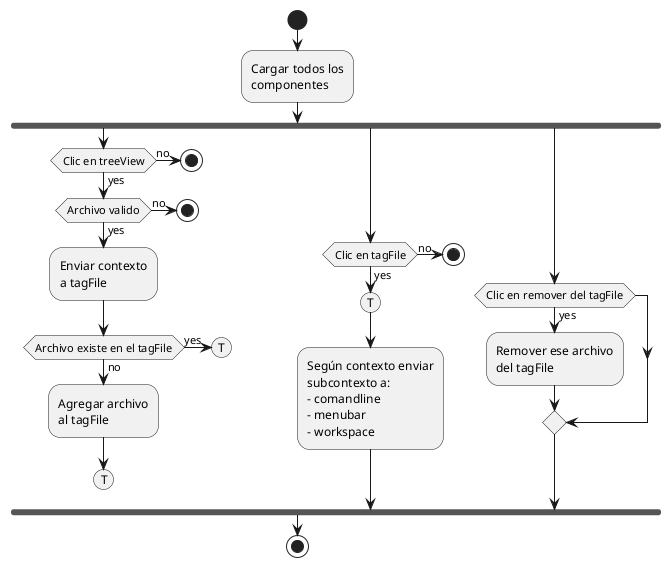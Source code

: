 @startuml
start

:Cargar todos los
componentes;

fork
  if (Clic en treeView) then (yes)
    if (Archivo valido) then (yes)
      :Enviar contexto
      a tagFile;
      if (Archivo existe en el tagFile) then (yes)
        (T)
      else (no)
        :Agregar archivo
        al tagFile;
      endif
      (T)
      detach
    else (no)
      stop
    endif
  else (no)
    stop
  endif

fork again
  if (Clic en tagFile) then (yes)
    (T)
    :Según contexto enviar
    subcontexto a:
    - comandline
    - menubar
    - workspace;
  else (no) 
    stop
  endif

fork again
  if (Clic en remover del tagFile) then (yes)
    :Remover ese archivo
    del tagFile;
  endif

end fork

stop
@enduml
